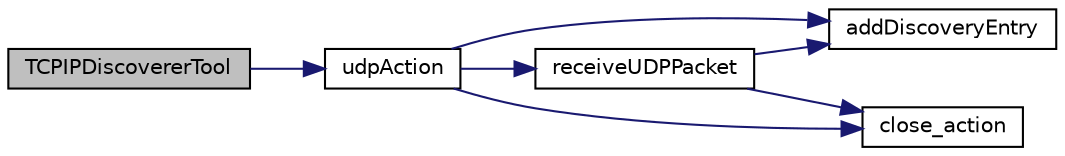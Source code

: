 digraph "TCPIPDiscovererTool"
{
  edge [fontname="Helvetica",fontsize="10",labelfontname="Helvetica",labelfontsize="10"];
  node [fontname="Helvetica",fontsize="10",shape=record];
  rankdir="LR";
  Node1 [label="TCPIPDiscovererTool",height=0.2,width=0.4,color="black", fillcolor="grey75", style="filled", fontcolor="black"];
  Node1 -> Node2 [color="midnightblue",fontsize="10",style="solid"];
  Node2 [label="udpAction",height=0.2,width=0.4,color="black", fillcolor="white", style="filled",URL="$class_t_c_p_i_p___discoverer_1_1_t_c_p_i_p_discoverer_tool.html#a9095c4e56e90702a98c16737f2b4edf5"];
  Node2 -> Node3 [color="midnightblue",fontsize="10",style="solid"];
  Node3 [label="receiveUDPPacket",height=0.2,width=0.4,color="black", fillcolor="white", style="filled",URL="$class_t_c_p_i_p___discoverer_1_1_t_c_p_i_p_discoverer_tool.html#a7fe3e926c7719a4fd90e709f2dda78e2"];
  Node3 -> Node4 [color="midnightblue",fontsize="10",style="solid"];
  Node4 [label="addDiscoveryEntry",height=0.2,width=0.4,color="black", fillcolor="white", style="filled",URL="$class_t_c_p_i_p___discoverer_1_1_t_c_p_i_p_discoverer_tool.html#a96fad9a3cabe168ba7e294839da19143"];
  Node3 -> Node5 [color="midnightblue",fontsize="10",style="solid"];
  Node5 [label="close_action",height=0.2,width=0.4,color="black", fillcolor="white", style="filled",URL="$class_t_c_p_i_p___discoverer_1_1_t_c_p_i_p_discoverer_tool.html#a3fc34c308c8e0c06dd1d0e7b8768a837"];
  Node2 -> Node4 [color="midnightblue",fontsize="10",style="solid"];
  Node2 -> Node5 [color="midnightblue",fontsize="10",style="solid"];
}
